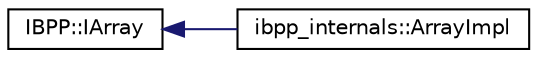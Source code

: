 digraph "Graphical Class Hierarchy"
{
 // LATEX_PDF_SIZE
  edge [fontname="Helvetica",fontsize="10",labelfontname="Helvetica",labelfontsize="10"];
  node [fontname="Helvetica",fontsize="10",shape=record];
  rankdir="LR";
  Node0 [label="IBPP::IArray",height=0.2,width=0.4,color="black", fillcolor="white", style="filled",URL="$classIBPP_1_1IArray.html",tooltip=" "];
  Node0 -> Node1 [dir="back",color="midnightblue",fontsize="10",style="solid",fontname="Helvetica"];
  Node1 [label="ibpp_internals::ArrayImpl",height=0.2,width=0.4,color="black", fillcolor="white", style="filled",URL="$classibpp__internals_1_1ArrayImpl.html",tooltip=" "];
}
